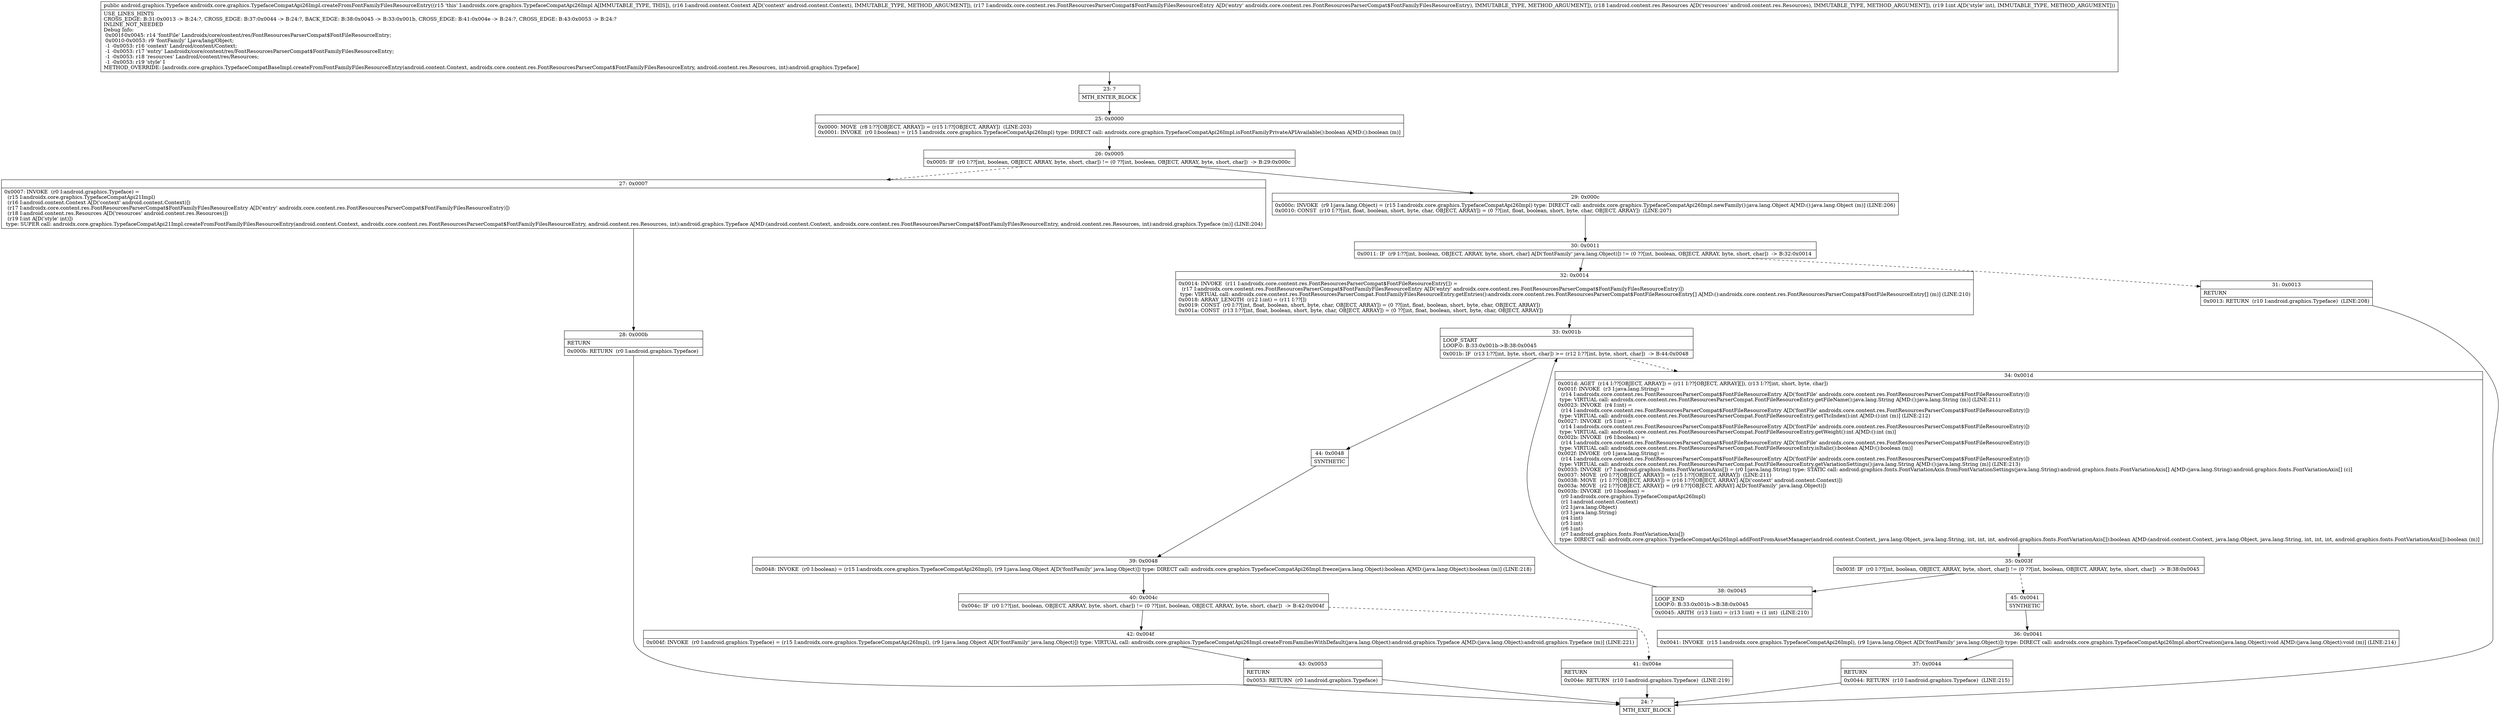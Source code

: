 digraph "CFG forandroidx.core.graphics.TypefaceCompatApi26Impl.createFromFontFamilyFilesResourceEntry(Landroid\/content\/Context;Landroidx\/core\/content\/res\/FontResourcesParserCompat$FontFamilyFilesResourceEntry;Landroid\/content\/res\/Resources;I)Landroid\/graphics\/Typeface;" {
Node_23 [shape=record,label="{23\:\ ?|MTH_ENTER_BLOCK\l}"];
Node_25 [shape=record,label="{25\:\ 0x0000|0x0000: MOVE  (r8 I:??[OBJECT, ARRAY]) = (r15 I:??[OBJECT, ARRAY])  (LINE:203)\l0x0001: INVOKE  (r0 I:boolean) = (r15 I:androidx.core.graphics.TypefaceCompatApi26Impl) type: DIRECT call: androidx.core.graphics.TypefaceCompatApi26Impl.isFontFamilyPrivateAPIAvailable():boolean A[MD:():boolean (m)]\l}"];
Node_26 [shape=record,label="{26\:\ 0x0005|0x0005: IF  (r0 I:??[int, boolean, OBJECT, ARRAY, byte, short, char]) != (0 ??[int, boolean, OBJECT, ARRAY, byte, short, char])  \-\> B:29:0x000c \l}"];
Node_27 [shape=record,label="{27\:\ 0x0007|0x0007: INVOKE  (r0 I:android.graphics.Typeface) = \l  (r15 I:androidx.core.graphics.TypefaceCompatApi21Impl)\l  (r16 I:android.content.Context A[D('context' android.content.Context)])\l  (r17 I:androidx.core.content.res.FontResourcesParserCompat$FontFamilyFilesResourceEntry A[D('entry' androidx.core.content.res.FontResourcesParserCompat$FontFamilyFilesResourceEntry)])\l  (r18 I:android.content.res.Resources A[D('resources' android.content.res.Resources)])\l  (r19 I:int A[D('style' int)])\l type: SUPER call: androidx.core.graphics.TypefaceCompatApi21Impl.createFromFontFamilyFilesResourceEntry(android.content.Context, androidx.core.content.res.FontResourcesParserCompat$FontFamilyFilesResourceEntry, android.content.res.Resources, int):android.graphics.Typeface A[MD:(android.content.Context, androidx.core.content.res.FontResourcesParserCompat$FontFamilyFilesResourceEntry, android.content.res.Resources, int):android.graphics.Typeface (m)] (LINE:204)\l}"];
Node_28 [shape=record,label="{28\:\ 0x000b|RETURN\l|0x000b: RETURN  (r0 I:android.graphics.Typeface) \l}"];
Node_24 [shape=record,label="{24\:\ ?|MTH_EXIT_BLOCK\l}"];
Node_29 [shape=record,label="{29\:\ 0x000c|0x000c: INVOKE  (r9 I:java.lang.Object) = (r15 I:androidx.core.graphics.TypefaceCompatApi26Impl) type: DIRECT call: androidx.core.graphics.TypefaceCompatApi26Impl.newFamily():java.lang.Object A[MD:():java.lang.Object (m)] (LINE:206)\l0x0010: CONST  (r10 I:??[int, float, boolean, short, byte, char, OBJECT, ARRAY]) = (0 ??[int, float, boolean, short, byte, char, OBJECT, ARRAY])  (LINE:207)\l}"];
Node_30 [shape=record,label="{30\:\ 0x0011|0x0011: IF  (r9 I:??[int, boolean, OBJECT, ARRAY, byte, short, char] A[D('fontFamily' java.lang.Object)]) != (0 ??[int, boolean, OBJECT, ARRAY, byte, short, char])  \-\> B:32:0x0014 \l}"];
Node_31 [shape=record,label="{31\:\ 0x0013|RETURN\l|0x0013: RETURN  (r10 I:android.graphics.Typeface)  (LINE:208)\l}"];
Node_32 [shape=record,label="{32\:\ 0x0014|0x0014: INVOKE  (r11 I:androidx.core.content.res.FontResourcesParserCompat$FontFileResourceEntry[]) = \l  (r17 I:androidx.core.content.res.FontResourcesParserCompat$FontFamilyFilesResourceEntry A[D('entry' androidx.core.content.res.FontResourcesParserCompat$FontFamilyFilesResourceEntry)])\l type: VIRTUAL call: androidx.core.content.res.FontResourcesParserCompat.FontFamilyFilesResourceEntry.getEntries():androidx.core.content.res.FontResourcesParserCompat$FontFileResourceEntry[] A[MD:():androidx.core.content.res.FontResourcesParserCompat$FontFileResourceEntry[] (m)] (LINE:210)\l0x0018: ARRAY_LENGTH  (r12 I:int) = (r11 I:??[]) \l0x0019: CONST  (r0 I:??[int, float, boolean, short, byte, char, OBJECT, ARRAY]) = (0 ??[int, float, boolean, short, byte, char, OBJECT, ARRAY]) \l0x001a: CONST  (r13 I:??[int, float, boolean, short, byte, char, OBJECT, ARRAY]) = (0 ??[int, float, boolean, short, byte, char, OBJECT, ARRAY]) \l}"];
Node_33 [shape=record,label="{33\:\ 0x001b|LOOP_START\lLOOP:0: B:33:0x001b\-\>B:38:0x0045\l|0x001b: IF  (r13 I:??[int, byte, short, char]) \>= (r12 I:??[int, byte, short, char])  \-\> B:44:0x0048 \l}"];
Node_34 [shape=record,label="{34\:\ 0x001d|0x001d: AGET  (r14 I:??[OBJECT, ARRAY]) = (r11 I:??[OBJECT, ARRAY][]), (r13 I:??[int, short, byte, char]) \l0x001f: INVOKE  (r3 I:java.lang.String) = \l  (r14 I:androidx.core.content.res.FontResourcesParserCompat$FontFileResourceEntry A[D('fontFile' androidx.core.content.res.FontResourcesParserCompat$FontFileResourceEntry)])\l type: VIRTUAL call: androidx.core.content.res.FontResourcesParserCompat.FontFileResourceEntry.getFileName():java.lang.String A[MD:():java.lang.String (m)] (LINE:211)\l0x0023: INVOKE  (r4 I:int) = \l  (r14 I:androidx.core.content.res.FontResourcesParserCompat$FontFileResourceEntry A[D('fontFile' androidx.core.content.res.FontResourcesParserCompat$FontFileResourceEntry)])\l type: VIRTUAL call: androidx.core.content.res.FontResourcesParserCompat.FontFileResourceEntry.getTtcIndex():int A[MD:():int (m)] (LINE:212)\l0x0027: INVOKE  (r5 I:int) = \l  (r14 I:androidx.core.content.res.FontResourcesParserCompat$FontFileResourceEntry A[D('fontFile' androidx.core.content.res.FontResourcesParserCompat$FontFileResourceEntry)])\l type: VIRTUAL call: androidx.core.content.res.FontResourcesParserCompat.FontFileResourceEntry.getWeight():int A[MD:():int (m)]\l0x002b: INVOKE  (r6 I:boolean) = \l  (r14 I:androidx.core.content.res.FontResourcesParserCompat$FontFileResourceEntry A[D('fontFile' androidx.core.content.res.FontResourcesParserCompat$FontFileResourceEntry)])\l type: VIRTUAL call: androidx.core.content.res.FontResourcesParserCompat.FontFileResourceEntry.isItalic():boolean A[MD:():boolean (m)]\l0x002f: INVOKE  (r0 I:java.lang.String) = \l  (r14 I:androidx.core.content.res.FontResourcesParserCompat$FontFileResourceEntry A[D('fontFile' androidx.core.content.res.FontResourcesParserCompat$FontFileResourceEntry)])\l type: VIRTUAL call: androidx.core.content.res.FontResourcesParserCompat.FontFileResourceEntry.getVariationSettings():java.lang.String A[MD:():java.lang.String (m)] (LINE:213)\l0x0033: INVOKE  (r7 I:android.graphics.fonts.FontVariationAxis[]) = (r0 I:java.lang.String) type: STATIC call: android.graphics.fonts.FontVariationAxis.fromFontVariationSettings(java.lang.String):android.graphics.fonts.FontVariationAxis[] A[MD:(java.lang.String):android.graphics.fonts.FontVariationAxis[] (c)]\l0x0037: MOVE  (r0 I:??[OBJECT, ARRAY]) = (r15 I:??[OBJECT, ARRAY])  (LINE:211)\l0x0038: MOVE  (r1 I:??[OBJECT, ARRAY]) = (r16 I:??[OBJECT, ARRAY] A[D('context' android.content.Context)]) \l0x003a: MOVE  (r2 I:??[OBJECT, ARRAY]) = (r9 I:??[OBJECT, ARRAY] A[D('fontFamily' java.lang.Object)]) \l0x003b: INVOKE  (r0 I:boolean) = \l  (r0 I:androidx.core.graphics.TypefaceCompatApi26Impl)\l  (r1 I:android.content.Context)\l  (r2 I:java.lang.Object)\l  (r3 I:java.lang.String)\l  (r4 I:int)\l  (r5 I:int)\l  (r6 I:int)\l  (r7 I:android.graphics.fonts.FontVariationAxis[])\l type: DIRECT call: androidx.core.graphics.TypefaceCompatApi26Impl.addFontFromAssetManager(android.content.Context, java.lang.Object, java.lang.String, int, int, int, android.graphics.fonts.FontVariationAxis[]):boolean A[MD:(android.content.Context, java.lang.Object, java.lang.String, int, int, int, android.graphics.fonts.FontVariationAxis[]):boolean (m)]\l}"];
Node_35 [shape=record,label="{35\:\ 0x003f|0x003f: IF  (r0 I:??[int, boolean, OBJECT, ARRAY, byte, short, char]) != (0 ??[int, boolean, OBJECT, ARRAY, byte, short, char])  \-\> B:38:0x0045 \l}"];
Node_38 [shape=record,label="{38\:\ 0x0045|LOOP_END\lLOOP:0: B:33:0x001b\-\>B:38:0x0045\l|0x0045: ARITH  (r13 I:int) = (r13 I:int) + (1 int)  (LINE:210)\l}"];
Node_45 [shape=record,label="{45\:\ 0x0041|SYNTHETIC\l}"];
Node_36 [shape=record,label="{36\:\ 0x0041|0x0041: INVOKE  (r15 I:androidx.core.graphics.TypefaceCompatApi26Impl), (r9 I:java.lang.Object A[D('fontFamily' java.lang.Object)]) type: DIRECT call: androidx.core.graphics.TypefaceCompatApi26Impl.abortCreation(java.lang.Object):void A[MD:(java.lang.Object):void (m)] (LINE:214)\l}"];
Node_37 [shape=record,label="{37\:\ 0x0044|RETURN\l|0x0044: RETURN  (r10 I:android.graphics.Typeface)  (LINE:215)\l}"];
Node_44 [shape=record,label="{44\:\ 0x0048|SYNTHETIC\l}"];
Node_39 [shape=record,label="{39\:\ 0x0048|0x0048: INVOKE  (r0 I:boolean) = (r15 I:androidx.core.graphics.TypefaceCompatApi26Impl), (r9 I:java.lang.Object A[D('fontFamily' java.lang.Object)]) type: DIRECT call: androidx.core.graphics.TypefaceCompatApi26Impl.freeze(java.lang.Object):boolean A[MD:(java.lang.Object):boolean (m)] (LINE:218)\l}"];
Node_40 [shape=record,label="{40\:\ 0x004c|0x004c: IF  (r0 I:??[int, boolean, OBJECT, ARRAY, byte, short, char]) != (0 ??[int, boolean, OBJECT, ARRAY, byte, short, char])  \-\> B:42:0x004f \l}"];
Node_41 [shape=record,label="{41\:\ 0x004e|RETURN\l|0x004e: RETURN  (r10 I:android.graphics.Typeface)  (LINE:219)\l}"];
Node_42 [shape=record,label="{42\:\ 0x004f|0x004f: INVOKE  (r0 I:android.graphics.Typeface) = (r15 I:androidx.core.graphics.TypefaceCompatApi26Impl), (r9 I:java.lang.Object A[D('fontFamily' java.lang.Object)]) type: VIRTUAL call: androidx.core.graphics.TypefaceCompatApi26Impl.createFromFamiliesWithDefault(java.lang.Object):android.graphics.Typeface A[MD:(java.lang.Object):android.graphics.Typeface (m)] (LINE:221)\l}"];
Node_43 [shape=record,label="{43\:\ 0x0053|RETURN\l|0x0053: RETURN  (r0 I:android.graphics.Typeface) \l}"];
MethodNode[shape=record,label="{public android.graphics.Typeface androidx.core.graphics.TypefaceCompatApi26Impl.createFromFontFamilyFilesResourceEntry((r15 'this' I:androidx.core.graphics.TypefaceCompatApi26Impl A[IMMUTABLE_TYPE, THIS]), (r16 I:android.content.Context A[D('context' android.content.Context), IMMUTABLE_TYPE, METHOD_ARGUMENT]), (r17 I:androidx.core.content.res.FontResourcesParserCompat$FontFamilyFilesResourceEntry A[D('entry' androidx.core.content.res.FontResourcesParserCompat$FontFamilyFilesResourceEntry), IMMUTABLE_TYPE, METHOD_ARGUMENT]), (r18 I:android.content.res.Resources A[D('resources' android.content.res.Resources), IMMUTABLE_TYPE, METHOD_ARGUMENT]), (r19 I:int A[D('style' int), IMMUTABLE_TYPE, METHOD_ARGUMENT]))  | USE_LINES_HINTS\lCROSS_EDGE: B:31:0x0013 \-\> B:24:?, CROSS_EDGE: B:37:0x0044 \-\> B:24:?, BACK_EDGE: B:38:0x0045 \-\> B:33:0x001b, CROSS_EDGE: B:41:0x004e \-\> B:24:?, CROSS_EDGE: B:43:0x0053 \-\> B:24:?\lINLINE_NOT_NEEDED\lDebug Info:\l  0x001f\-0x0045: r14 'fontFile' Landroidx\/core\/content\/res\/FontResourcesParserCompat$FontFileResourceEntry;\l  0x0010\-0x0053: r9 'fontFamily' Ljava\/lang\/Object;\l  \-1 \-0x0053: r16 'context' Landroid\/content\/Context;\l  \-1 \-0x0053: r17 'entry' Landroidx\/core\/content\/res\/FontResourcesParserCompat$FontFamilyFilesResourceEntry;\l  \-1 \-0x0053: r18 'resources' Landroid\/content\/res\/Resources;\l  \-1 \-0x0053: r19 'style' I\lMETHOD_OVERRIDE: [androidx.core.graphics.TypefaceCompatBaseImpl.createFromFontFamilyFilesResourceEntry(android.content.Context, androidx.core.content.res.FontResourcesParserCompat$FontFamilyFilesResourceEntry, android.content.res.Resources, int):android.graphics.Typeface]\l}"];
MethodNode -> Node_23;Node_23 -> Node_25;
Node_25 -> Node_26;
Node_26 -> Node_27[style=dashed];
Node_26 -> Node_29;
Node_27 -> Node_28;
Node_28 -> Node_24;
Node_29 -> Node_30;
Node_30 -> Node_31[style=dashed];
Node_30 -> Node_32;
Node_31 -> Node_24;
Node_32 -> Node_33;
Node_33 -> Node_34[style=dashed];
Node_33 -> Node_44;
Node_34 -> Node_35;
Node_35 -> Node_38;
Node_35 -> Node_45[style=dashed];
Node_38 -> Node_33;
Node_45 -> Node_36;
Node_36 -> Node_37;
Node_37 -> Node_24;
Node_44 -> Node_39;
Node_39 -> Node_40;
Node_40 -> Node_41[style=dashed];
Node_40 -> Node_42;
Node_41 -> Node_24;
Node_42 -> Node_43;
Node_43 -> Node_24;
}

